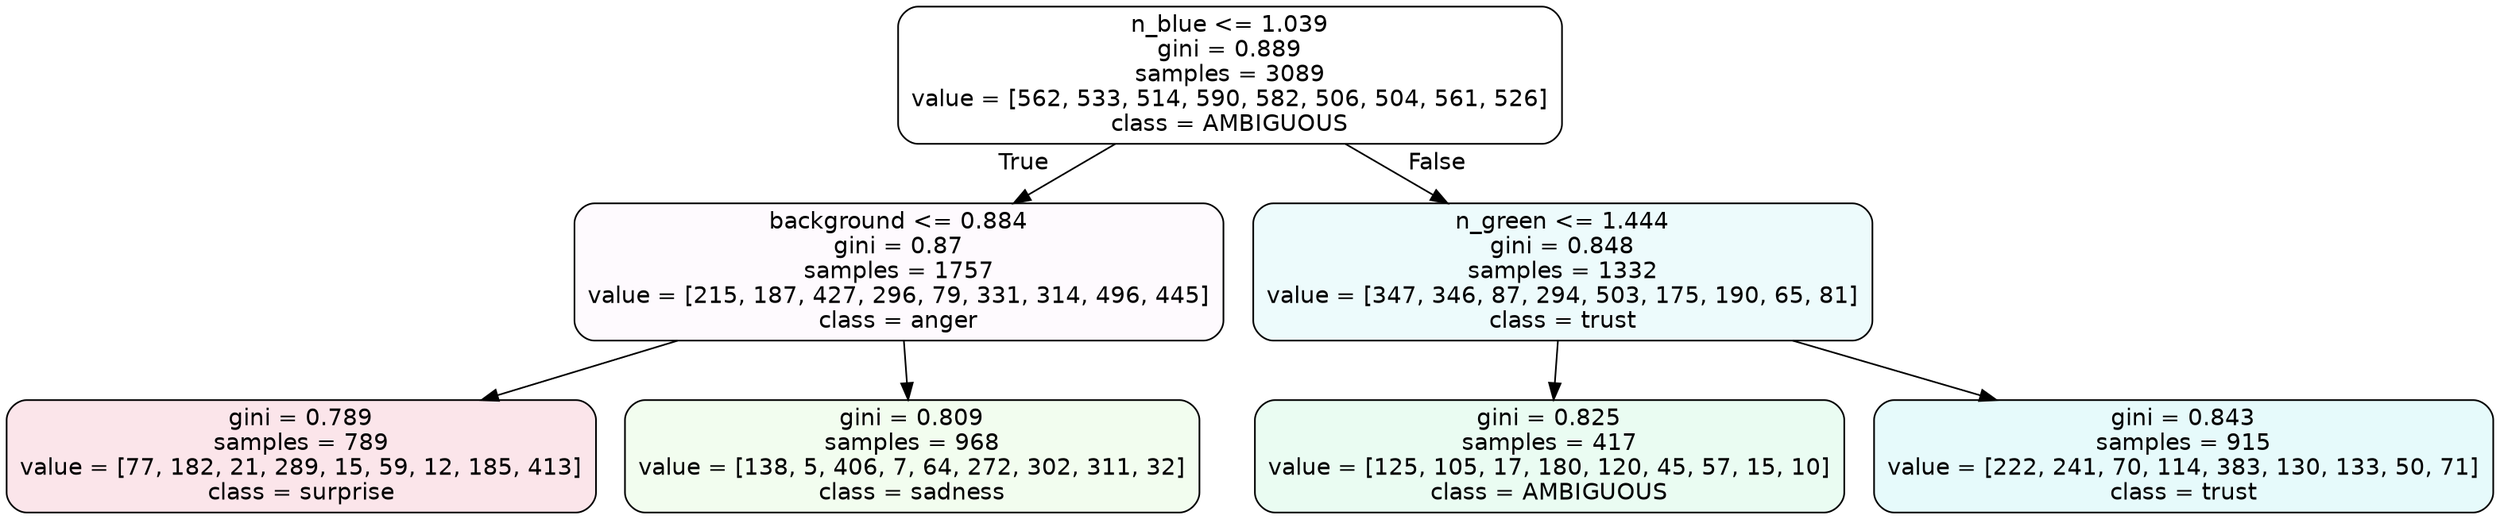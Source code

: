 digraph Tree {
node [shape=box, style="filled, rounded", color="black", fontname=helvetica] ;
edge [fontname=helvetica] ;
0 [label="n_blue <= 1.039\ngini = 0.889\nsamples = 3089\nvalue = [562, 533, 514, 590, 582, 506, 504, 561, 526]\nclass = AMBIGUOUS", fillcolor="#39e58100"] ;
1 [label="background <= 0.884\ngini = 0.87\nsamples = 1757\nvalue = [215, 187, 427, 296, 79, 331, 314, 496, 445]\nclass = anger", fillcolor="#e539d706"] ;
0 -> 1 [labeldistance=2.5, labelangle=45, headlabel="True"] ;
2 [label="gini = 0.789\nsamples = 789\nvalue = [77, 182, 21, 289, 15, 59, 12, 185, 413]\nclass = surprise", fillcolor="#e5396421"] ;
1 -> 2 ;
3 [label="gini = 0.809\nsamples = 968\nvalue = [138, 5, 406, 7, 64, 272, 302, 311, 32]\nclass = sadness", fillcolor="#64e53914"] ;
1 -> 3 ;
4 [label="n_green <= 1.444\ngini = 0.848\nsamples = 1332\nvalue = [347, 346, 87, 294, 503, 175, 190, 65, 81]\nclass = trust", fillcolor="#39d7e517"] ;
0 -> 4 [labeldistance=2.5, labelangle=-45, headlabel="False"] ;
5 [label="gini = 0.825\nsamples = 417\nvalue = [125, 105, 17, 180, 120, 45, 57, 15, 10]\nclass = AMBIGUOUS", fillcolor="#39e5811a"] ;
4 -> 5 ;
6 [label="gini = 0.843\nsamples = 915\nvalue = [222, 241, 70, 114, 383, 130, 133, 50, 71]\nclass = trust", fillcolor="#39d7e51f"] ;
4 -> 6 ;
}